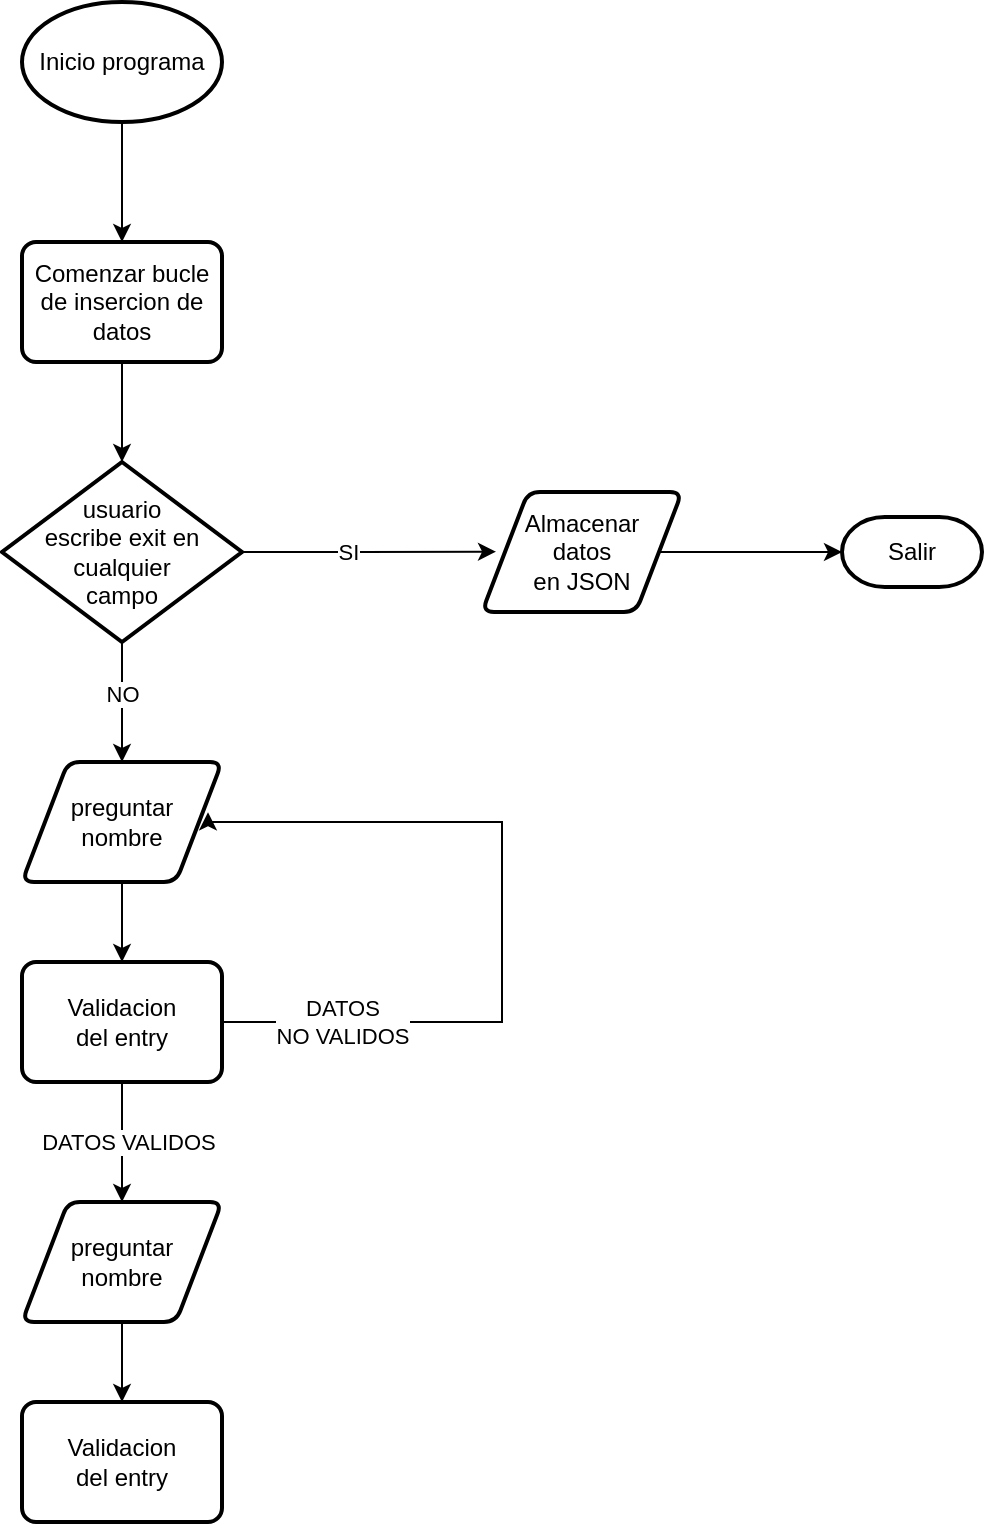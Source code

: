 <mxfile version="22.1.11" type="github">
  <diagram name="Página-1" id="iFua0zxMI-7FKsJxMskk">
    <mxGraphModel dx="698" dy="1522" grid="1" gridSize="10" guides="1" tooltips="1" connect="1" arrows="1" fold="1" page="1" pageScale="1" pageWidth="827" pageHeight="1169" math="0" shadow="0">
      <root>
        <mxCell id="0" />
        <mxCell id="1" parent="0" />
        <mxCell id="FBTDGhvQd9iHtvluBnvP-15" style="edgeStyle=orthogonalEdgeStyle;rounded=0;orthogonalLoop=1;jettySize=auto;html=1;entryX=0.5;entryY=0;entryDx=0;entryDy=0;" parent="1" source="2J-52WXHvImh-Mbyndy5-1" target="FBTDGhvQd9iHtvluBnvP-2" edge="1">
          <mxGeometry relative="1" as="geometry" />
        </mxCell>
        <mxCell id="2J-52WXHvImh-Mbyndy5-1" value="Inicio programa" style="strokeWidth=2;html=1;shape=mxgraph.flowchart.start_1;whiteSpace=wrap;" parent="1" vertex="1">
          <mxGeometry x="270" y="-30" width="100" height="60" as="geometry" />
        </mxCell>
        <mxCell id="FBTDGhvQd9iHtvluBnvP-2" value="Comenzar bucle de insercion de datos" style="rounded=1;whiteSpace=wrap;html=1;absoluteArcSize=1;arcSize=14;strokeWidth=2;" parent="1" vertex="1">
          <mxGeometry x="270" y="90" width="100" height="60" as="geometry" />
        </mxCell>
        <mxCell id="INGkJFrF7P2sIygFmhnR-3" style="edgeStyle=orthogonalEdgeStyle;rounded=0;orthogonalLoop=1;jettySize=auto;html=1;entryX=0.5;entryY=0;entryDx=0;entryDy=0;" edge="1" parent="1" source="FBTDGhvQd9iHtvluBnvP-3" target="INGkJFrF7P2sIygFmhnR-2">
          <mxGeometry relative="1" as="geometry" />
        </mxCell>
        <mxCell id="FBTDGhvQd9iHtvluBnvP-3" value="preguntar&lt;br&gt;nombre" style="shape=parallelogram;html=1;strokeWidth=2;perimeter=parallelogramPerimeter;whiteSpace=wrap;rounded=1;arcSize=12;size=0.23;" parent="1" vertex="1">
          <mxGeometry x="270" y="350" width="100" height="60" as="geometry" />
        </mxCell>
        <mxCell id="FBTDGhvQd9iHtvluBnvP-13" style="edgeStyle=orthogonalEdgeStyle;rounded=0;orthogonalLoop=1;jettySize=auto;html=1;entryX=0.5;entryY=0;entryDx=0;entryDy=0;" parent="1" source="FBTDGhvQd9iHtvluBnvP-4" target="FBTDGhvQd9iHtvluBnvP-3" edge="1">
          <mxGeometry relative="1" as="geometry" />
        </mxCell>
        <mxCell id="FBTDGhvQd9iHtvluBnvP-14" value="NO" style="edgeLabel;html=1;align=center;verticalAlign=middle;resizable=0;points=[];" parent="FBTDGhvQd9iHtvluBnvP-13" vertex="1" connectable="0">
          <mxGeometry x="-0.131" y="1" relative="1" as="geometry">
            <mxPoint x="-1" as="offset" />
          </mxGeometry>
        </mxCell>
        <mxCell id="FBTDGhvQd9iHtvluBnvP-4" value="usuario escribe exit en cualquier campo" style="strokeWidth=2;shape=mxgraph.flowchart.decision;whiteSpace=wrap;html=1;spacingLeft=20;spacingRight=20;" parent="1" vertex="1">
          <mxGeometry x="260" y="200" width="120" height="90" as="geometry" />
        </mxCell>
        <mxCell id="FBTDGhvQd9iHtvluBnvP-8" style="edgeStyle=orthogonalEdgeStyle;rounded=0;orthogonalLoop=1;jettySize=auto;html=1;" parent="1" source="FBTDGhvQd9iHtvluBnvP-6" target="FBTDGhvQd9iHtvluBnvP-7" edge="1">
          <mxGeometry relative="1" as="geometry" />
        </mxCell>
        <mxCell id="FBTDGhvQd9iHtvluBnvP-6" value="Almacenar&lt;br&gt;datos&lt;br&gt;en JSON" style="shape=parallelogram;html=1;strokeWidth=2;perimeter=parallelogramPerimeter;whiteSpace=wrap;rounded=1;arcSize=12;size=0.23;" parent="1" vertex="1">
          <mxGeometry x="500" y="215" width="100" height="60" as="geometry" />
        </mxCell>
        <mxCell id="FBTDGhvQd9iHtvluBnvP-7" value="Salir" style="strokeWidth=2;html=1;shape=mxgraph.flowchart.terminator;whiteSpace=wrap;" parent="1" vertex="1">
          <mxGeometry x="680" y="227.5" width="70" height="35" as="geometry" />
        </mxCell>
        <mxCell id="FBTDGhvQd9iHtvluBnvP-9" style="edgeStyle=orthogonalEdgeStyle;rounded=0;orthogonalLoop=1;jettySize=auto;html=1;entryX=0.07;entryY=0.497;entryDx=0;entryDy=0;entryPerimeter=0;" parent="1" source="FBTDGhvQd9iHtvluBnvP-4" target="FBTDGhvQd9iHtvluBnvP-6" edge="1">
          <mxGeometry relative="1" as="geometry" />
        </mxCell>
        <mxCell id="FBTDGhvQd9iHtvluBnvP-10" value="SI" style="edgeLabel;html=1;align=center;verticalAlign=middle;resizable=0;points=[];" parent="FBTDGhvQd9iHtvluBnvP-9" vertex="1" connectable="0">
          <mxGeometry x="-0.103" y="-1" relative="1" as="geometry">
            <mxPoint x="-4" y="-1" as="offset" />
          </mxGeometry>
        </mxCell>
        <mxCell id="FBTDGhvQd9iHtvluBnvP-12" style="edgeStyle=orthogonalEdgeStyle;rounded=0;orthogonalLoop=1;jettySize=auto;html=1;exitX=0.5;exitY=1;exitDx=0;exitDy=0;entryX=0.5;entryY=0;entryDx=0;entryDy=0;entryPerimeter=0;" parent="1" source="FBTDGhvQd9iHtvluBnvP-2" target="FBTDGhvQd9iHtvluBnvP-4" edge="1">
          <mxGeometry relative="1" as="geometry" />
        </mxCell>
        <mxCell id="INGkJFrF7P2sIygFmhnR-5" style="edgeStyle=orthogonalEdgeStyle;rounded=0;orthogonalLoop=1;jettySize=auto;html=1;entryX=0.93;entryY=0.419;entryDx=0;entryDy=0;entryPerimeter=0;" edge="1" parent="1" source="INGkJFrF7P2sIygFmhnR-2" target="FBTDGhvQd9iHtvluBnvP-3">
          <mxGeometry relative="1" as="geometry">
            <mxPoint x="500" y="370" as="targetPoint" />
            <Array as="points">
              <mxPoint x="510" y="480" />
              <mxPoint x="510" y="380" />
              <mxPoint x="363" y="380" />
            </Array>
          </mxGeometry>
        </mxCell>
        <mxCell id="INGkJFrF7P2sIygFmhnR-6" value="DATOS&lt;br&gt;NO VALIDOS" style="edgeLabel;html=1;align=center;verticalAlign=middle;resizable=0;points=[];" vertex="1" connectable="0" parent="INGkJFrF7P2sIygFmhnR-5">
          <mxGeometry x="-0.643" relative="1" as="geometry">
            <mxPoint x="-10" as="offset" />
          </mxGeometry>
        </mxCell>
        <mxCell id="INGkJFrF7P2sIygFmhnR-8" style="edgeStyle=orthogonalEdgeStyle;rounded=0;orthogonalLoop=1;jettySize=auto;html=1;entryX=0.5;entryY=0;entryDx=0;entryDy=0;" edge="1" parent="1" source="INGkJFrF7P2sIygFmhnR-2" target="INGkJFrF7P2sIygFmhnR-7">
          <mxGeometry relative="1" as="geometry" />
        </mxCell>
        <mxCell id="INGkJFrF7P2sIygFmhnR-9" value="DATOS VALIDOS" style="edgeLabel;html=1;align=center;verticalAlign=middle;resizable=0;points=[];" vertex="1" connectable="0" parent="INGkJFrF7P2sIygFmhnR-8">
          <mxGeometry x="-0.003" y="3" relative="1" as="geometry">
            <mxPoint as="offset" />
          </mxGeometry>
        </mxCell>
        <mxCell id="INGkJFrF7P2sIygFmhnR-2" value="Validacion&lt;br&gt;del entry" style="rounded=1;whiteSpace=wrap;html=1;absoluteArcSize=1;arcSize=14;strokeWidth=2;" vertex="1" parent="1">
          <mxGeometry x="270" y="450" width="100" height="60" as="geometry" />
        </mxCell>
        <mxCell id="INGkJFrF7P2sIygFmhnR-11" style="edgeStyle=orthogonalEdgeStyle;rounded=0;orthogonalLoop=1;jettySize=auto;html=1;entryX=0.5;entryY=0;entryDx=0;entryDy=0;" edge="1" parent="1" source="INGkJFrF7P2sIygFmhnR-7" target="INGkJFrF7P2sIygFmhnR-10">
          <mxGeometry relative="1" as="geometry" />
        </mxCell>
        <mxCell id="INGkJFrF7P2sIygFmhnR-7" value="preguntar&lt;br&gt;nombre" style="shape=parallelogram;html=1;strokeWidth=2;perimeter=parallelogramPerimeter;whiteSpace=wrap;rounded=1;arcSize=12;size=0.23;" vertex="1" parent="1">
          <mxGeometry x="270" y="570" width="100" height="60" as="geometry" />
        </mxCell>
        <mxCell id="INGkJFrF7P2sIygFmhnR-10" value="Validacion&lt;br&gt;del entry" style="rounded=1;whiteSpace=wrap;html=1;absoluteArcSize=1;arcSize=14;strokeWidth=2;" vertex="1" parent="1">
          <mxGeometry x="270" y="670" width="100" height="60" as="geometry" />
        </mxCell>
      </root>
    </mxGraphModel>
  </diagram>
</mxfile>
